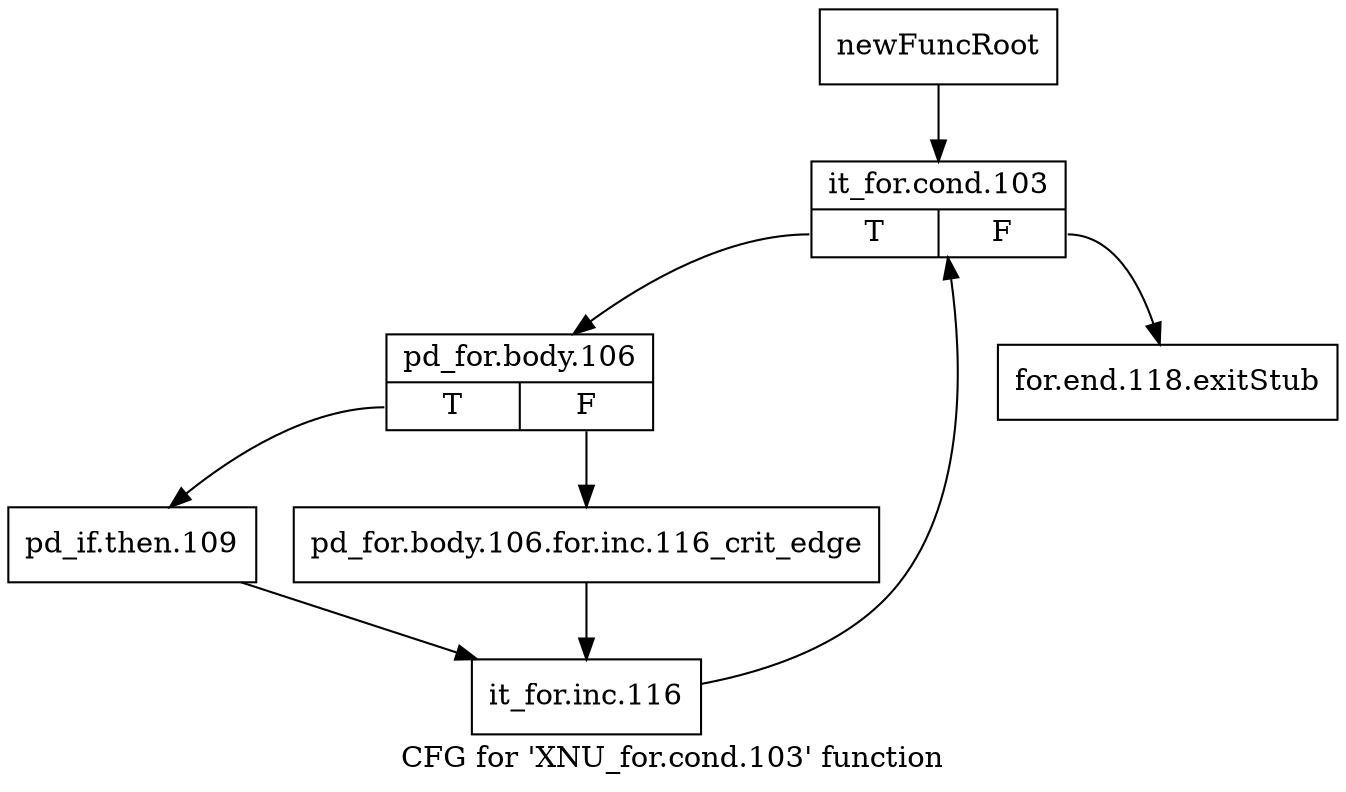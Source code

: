 digraph "CFG for 'XNU_for.cond.103' function" {
	label="CFG for 'XNU_for.cond.103' function";

	Node0x313eae0 [shape=record,label="{newFuncRoot}"];
	Node0x313eae0 -> Node0x3147a30;
	Node0x31479e0 [shape=record,label="{for.end.118.exitStub}"];
	Node0x3147a30 [shape=record,label="{it_for.cond.103|{<s0>T|<s1>F}}"];
	Node0x3147a30:s0 -> Node0x3147a80;
	Node0x3147a30:s1 -> Node0x31479e0;
	Node0x3147a80 [shape=record,label="{pd_for.body.106|{<s0>T|<s1>F}}"];
	Node0x3147a80:s0 -> Node0x3147b20;
	Node0x3147a80:s1 -> Node0x3147ad0;
	Node0x3147ad0 [shape=record,label="{pd_for.body.106.for.inc.116_crit_edge}"];
	Node0x3147ad0 -> Node0x3147b70;
	Node0x3147b20 [shape=record,label="{pd_if.then.109}"];
	Node0x3147b20 -> Node0x3147b70;
	Node0x3147b70 [shape=record,label="{it_for.inc.116}"];
	Node0x3147b70 -> Node0x3147a30;
}
